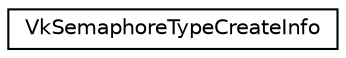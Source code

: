 digraph "Graphical Class Hierarchy"
{
 // LATEX_PDF_SIZE
  edge [fontname="Helvetica",fontsize="10",labelfontname="Helvetica",labelfontsize="10"];
  node [fontname="Helvetica",fontsize="10",shape=record];
  rankdir="LR";
  Node0 [label="VkSemaphoreTypeCreateInfo",height=0.2,width=0.4,color="black", fillcolor="white", style="filled",URL="$structVkSemaphoreTypeCreateInfo.html",tooltip=" "];
}

